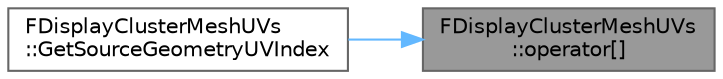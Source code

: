 digraph "FDisplayClusterMeshUVs::operator[]"
{
 // INTERACTIVE_SVG=YES
 // LATEX_PDF_SIZE
  bgcolor="transparent";
  edge [fontname=Helvetica,fontsize=10,labelfontname=Helvetica,labelfontsize=10];
  node [fontname=Helvetica,fontsize=10,shape=box,height=0.2,width=0.4];
  rankdir="RL";
  Node1 [id="Node000001",label="FDisplayClusterMeshUVs\l::operator[]",height=0.2,width=0.4,color="gray40", fillcolor="grey60", style="filled", fontcolor="black",tooltip=" "];
  Node1 -> Node2 [id="edge1_Node000001_Node000002",dir="back",color="steelblue1",style="solid",tooltip=" "];
  Node2 [id="Node000002",label="FDisplayClusterMeshUVs\l::GetSourceGeometryUVIndex",height=0.2,width=0.4,color="grey40", fillcolor="white", style="filled",URL="$d2/de5/structFDisplayClusterMeshUVs.html#a7178b33dd193924819e670ca8034a1b0",tooltip=" "];
}
